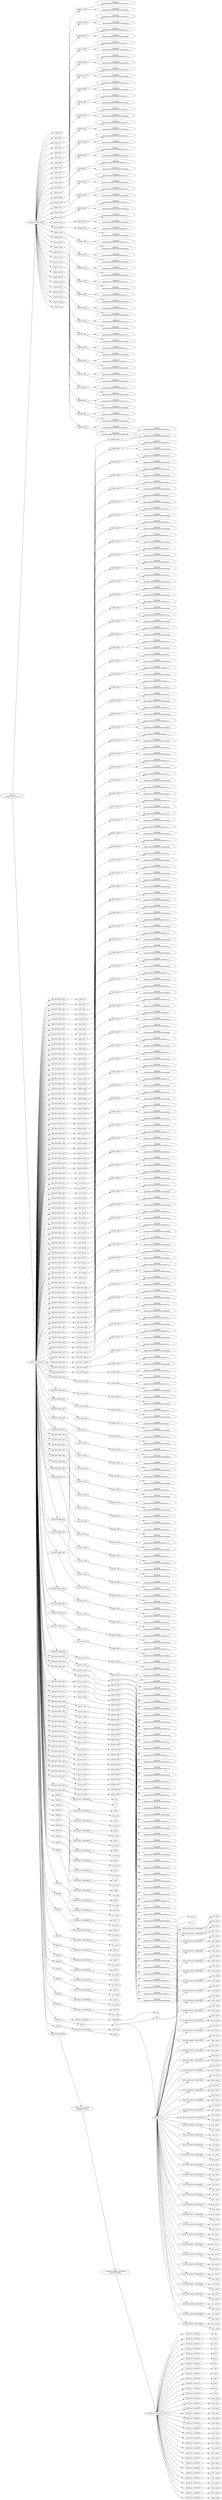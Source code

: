 digraph G {	
rankdir=LR;	
ranksep=.25;
	0 [label=< MODULE<br/>wrapper_qs_intr_10_20>];
	1 [label=< VAR_DECLARE_LIST>];
	0 -> 1;
	2 [label=< input clk>];
	1 -> 2;
	3 [label=< input din0>];
	1 -> 3;
	4 [label=<RANGE_REF>];
	3 -> 4;
	5 [label=< 00000007<br/>00000000000000000000000000000111>];
	4 -> 5;
	6 [label=< 00000000<br/>00000000000000000000000000000000>];
	4 -> 6;
	7 [label=< input din1>];
	1 -> 7;
	8 [label=<RANGE_REF>];
	7 -> 8;
	9 [label=< 00000007<br/>00000000000000000000000000000111>];
	8 -> 9;
	10 [label=< 00000000<br/>00000000000000000000000000000000>];
	8 -> 10;
	11 [label=< input din2>];
	1 -> 11;
	12 [label=<RANGE_REF>];
	11 -> 12;
	13 [label=< 00000007<br/>00000000000000000000000000000111>];
	12 -> 13;
	14 [label=< 00000000<br/>00000000000000000000000000000000>];
	12 -> 14;
	15 [label=< input din3>];
	1 -> 15;
	16 [label=<RANGE_REF>];
	15 -> 16;
	17 [label=< 00000007<br/>00000000000000000000000000000111>];
	16 -> 17;
	18 [label=< 00000000<br/>00000000000000000000000000000000>];
	16 -> 18;
	19 [label=< input din4>];
	1 -> 19;
	20 [label=<RANGE_REF>];
	19 -> 20;
	21 [label=< 00000007<br/>00000000000000000000000000000111>];
	20 -> 21;
	22 [label=< 00000000<br/>00000000000000000000000000000000>];
	20 -> 22;
	23 [label=< input din5>];
	1 -> 23;
	24 [label=<RANGE_REF>];
	23 -> 24;
	25 [label=< 00000007<br/>00000000000000000000000000000111>];
	24 -> 25;
	26 [label=< 00000000<br/>00000000000000000000000000000000>];
	24 -> 26;
	27 [label=< input din6>];
	1 -> 27;
	28 [label=<RANGE_REF>];
	27 -> 28;
	29 [label=< 00000007<br/>00000000000000000000000000000111>];
	28 -> 29;
	30 [label=< 00000000<br/>00000000000000000000000000000000>];
	28 -> 30;
	31 [label=< input din7>];
	1 -> 31;
	32 [label=<RANGE_REF>];
	31 -> 32;
	33 [label=< 00000007<br/>00000000000000000000000000000111>];
	32 -> 33;
	34 [label=< 00000000<br/>00000000000000000000000000000000>];
	32 -> 34;
	35 [label=< input din8>];
	1 -> 35;
	36 [label=<RANGE_REF>];
	35 -> 36;
	37 [label=< 00000007<br/>00000000000000000000000000000111>];
	36 -> 37;
	38 [label=< 00000000<br/>00000000000000000000000000000000>];
	36 -> 38;
	39 [label=< input din9>];
	1 -> 39;
	40 [label=<RANGE_REF>];
	39 -> 40;
	41 [label=< 00000007<br/>00000000000000000000000000000111>];
	40 -> 41;
	42 [label=< 00000000<br/>00000000000000000000000000000000>];
	40 -> 42;
	43 [label=< input din10>];
	1 -> 43;
	44 [label=<RANGE_REF>];
	43 -> 44;
	45 [label=< 00000007<br/>00000000000000000000000000000111>];
	44 -> 45;
	46 [label=< 00000000<br/>00000000000000000000000000000000>];
	44 -> 46;
	47 [label=< input wen_4>];
	1 -> 47;
	48 [label=< input addrin>];
	1 -> 48;
	49 [label=<RANGE_REF>];
	48 -> 49;
	50 [label=< 00000012<br/>00000000000000000000000000010010>];
	49 -> 50;
	51 [label=< 00000000<br/>00000000000000000000000000000000>];
	49 -> 51;
	52 [label=< output dout0>];
	1 -> 52;
	53 [label=<RANGE_REF>];
	52 -> 53;
	54 [label=< 0000000f<br/>00000000000000000000000000001111>];
	53 -> 54;
	55 [label=< 00000000<br/>00000000000000000000000000000000>];
	53 -> 55;
	56 [label=< output dout1>];
	1 -> 56;
	57 [label=<RANGE_REF>];
	56 -> 57;
	58 [label=< 0000000f<br/>00000000000000000000000000001111>];
	57 -> 58;
	59 [label=< 00000000<br/>00000000000000000000000000000000>];
	57 -> 59;
	60 [label=< output dout2>];
	1 -> 60;
	61 [label=<RANGE_REF>];
	60 -> 61;
	62 [label=< 0000000f<br/>00000000000000000000000000001111>];
	61 -> 62;
	63 [label=< 00000000<br/>00000000000000000000000000000000>];
	61 -> 63;
	64 [label=< output dout3>];
	1 -> 64;
	65 [label=<RANGE_REF>];
	64 -> 65;
	66 [label=< 0000000f<br/>00000000000000000000000000001111>];
	65 -> 66;
	67 [label=< 00000000<br/>00000000000000000000000000000000>];
	65 -> 67;
	68 [label=< output dout4>];
	1 -> 68;
	69 [label=<RANGE_REF>];
	68 -> 69;
	70 [label=< 0000000f<br/>00000000000000000000000000001111>];
	69 -> 70;
	71 [label=< 00000000<br/>00000000000000000000000000000000>];
	69 -> 71;
	72 [label=< output dout5>];
	1 -> 72;
	73 [label=<RANGE_REF>];
	72 -> 73;
	74 [label=< 0000000f<br/>00000000000000000000000000001111>];
	73 -> 74;
	75 [label=< 00000000<br/>00000000000000000000000000000000>];
	73 -> 75;
	76 [label=< output dout6>];
	1 -> 76;
	77 [label=<RANGE_REF>];
	76 -> 77;
	78 [label=< 0000000f<br/>00000000000000000000000000001111>];
	77 -> 78;
	79 [label=< 00000000<br/>00000000000000000000000000000000>];
	77 -> 79;
	80 [label=< output dout7>];
	1 -> 80;
	81 [label=<RANGE_REF>];
	80 -> 81;
	82 [label=< 0000000f<br/>00000000000000000000000000001111>];
	81 -> 82;
	83 [label=< 00000000<br/>00000000000000000000000000000000>];
	81 -> 83;
	84 [label=< output dout8>];
	1 -> 84;
	85 [label=<RANGE_REF>];
	84 -> 85;
	86 [label=< 0000000f<br/>00000000000000000000000000001111>];
	85 -> 86;
	87 [label=< 00000000<br/>00000000000000000000000000000000>];
	85 -> 87;
	88 [label=< output dout9>];
	1 -> 88;
	89 [label=<RANGE_REF>];
	88 -> 89;
	90 [label=< 0000000f<br/>00000000000000000000000000001111>];
	89 -> 90;
	91 [label=< 00000000<br/>00000000000000000000000000000000>];
	89 -> 91;
	92 [label=< output dout10>];
	1 -> 92;
	93 [label=<RANGE_REF>];
	92 -> 93;
	94 [label=< 0000000f<br/>00000000000000000000000000001111>];
	93 -> 94;
	95 [label=< 00000000<br/>00000000000000000000000000000000>];
	93 -> 95;
	96 [label=< output dout11>];
	1 -> 96;
	97 [label=<RANGE_REF>];
	96 -> 97;
	98 [label=< 0000000f<br/>00000000000000000000000000001111>];
	97 -> 98;
	99 [label=< 00000000<br/>00000000000000000000000000000000>];
	97 -> 99;
	100 [label=< output dout12>];
	1 -> 100;
	101 [label=<RANGE_REF>];
	100 -> 101;
	102 [label=< 0000000f<br/>00000000000000000000000000001111>];
	101 -> 102;
	103 [label=< 00000000<br/>00000000000000000000000000000000>];
	101 -> 103;
	104 [label=< output dout13>];
	1 -> 104;
	105 [label=<RANGE_REF>];
	104 -> 105;
	106 [label=< 0000000f<br/>00000000000000000000000000001111>];
	105 -> 106;
	107 [label=< 00000000<br/>00000000000000000000000000000000>];
	105 -> 107;
	108 [label=< output dout14>];
	1 -> 108;
	109 [label=<RANGE_REF>];
	108 -> 109;
	110 [label=< 0000000f<br/>00000000000000000000000000001111>];
	109 -> 110;
	111 [label=< 00000000<br/>00000000000000000000000000000000>];
	109 -> 111;
	112 [label=< output dout15>];
	1 -> 112;
	113 [label=<RANGE_REF>];
	112 -> 113;
	114 [label=< 0000000f<br/>00000000000000000000000000001111>];
	113 -> 114;
	115 [label=< 00000000<br/>00000000000000000000000000000000>];
	113 -> 115;
	116 [label=< output dout16>];
	1 -> 116;
	117 [label=<RANGE_REF>];
	116 -> 117;
	118 [label=< 0000000f<br/>00000000000000000000000000001111>];
	117 -> 118;
	119 [label=< 00000000<br/>00000000000000000000000000000000>];
	117 -> 119;
	120 [label=< output dout17>];
	1 -> 120;
	121 [label=<RANGE_REF>];
	120 -> 121;
	122 [label=< 0000000f<br/>00000000000000000000000000001111>];
	121 -> 122;
	123 [label=< 00000000<br/>00000000000000000000000000000000>];
	121 -> 123;
	124 [label=< output dout18>];
	1 -> 124;
	125 [label=<RANGE_REF>];
	124 -> 125;
	126 [label=< 0000000f<br/>00000000000000000000000000001111>];
	125 -> 126;
	127 [label=< 00000000<br/>00000000000000000000000000000000>];
	125 -> 127;
	128 [label=< output dout19>];
	1 -> 128;
	129 [label=<RANGE_REF>];
	128 -> 129;
	130 [label=< 0000000f<br/>00000000000000000000000000001111>];
	129 -> 130;
	131 [label=< 00000000<br/>00000000000000000000000000000000>];
	129 -> 131;
	132 [label=< output dout20>];
	1 -> 132;
	133 [label=<RANGE_REF>];
	132 -> 133;
	134 [label=< 0000000f<br/>00000000000000000000000000001111>];
	133 -> 134;
	135 [label=< 00000000<br/>00000000000000000000000000000000>];
	133 -> 135;
	136 [label=< output rdy>];
	1 -> 136;
	137 [label=< MODULE_ITEMS>];
	0 -> 137;
	138 [label=< VAR_DECLARE_LIST>];
	137 -> 138;
	139 [label=< input clk>];
	138 -> 139;
	140 [label=< VAR_DECLARE_LIST>];
	137 -> 140;
	141 [label=< input din0>];
	140 -> 141;
	142 [label=<RANGE_REF>];
	141 -> 142;
	143 [label=< 00000007<br/>00000000000000000000000000000111>];
	142 -> 143;
	144 [label=< 00000000<br/>00000000000000000000000000000000>];
	142 -> 144;
	145 [label=< VAR_DECLARE_LIST>];
	137 -> 145;
	146 [label=< input din1>];
	145 -> 146;
	147 [label=<RANGE_REF>];
	146 -> 147;
	148 [label=< 00000007<br/>00000000000000000000000000000111>];
	147 -> 148;
	149 [label=< 00000000<br/>00000000000000000000000000000000>];
	147 -> 149;
	150 [label=< VAR_DECLARE_LIST>];
	137 -> 150;
	151 [label=< input din2>];
	150 -> 151;
	152 [label=<RANGE_REF>];
	151 -> 152;
	153 [label=< 00000007<br/>00000000000000000000000000000111>];
	152 -> 153;
	154 [label=< 00000000<br/>00000000000000000000000000000000>];
	152 -> 154;
	155 [label=< VAR_DECLARE_LIST>];
	137 -> 155;
	156 [label=< input din3>];
	155 -> 156;
	157 [label=<RANGE_REF>];
	156 -> 157;
	158 [label=< 00000007<br/>00000000000000000000000000000111>];
	157 -> 158;
	159 [label=< 00000000<br/>00000000000000000000000000000000>];
	157 -> 159;
	160 [label=< VAR_DECLARE_LIST>];
	137 -> 160;
	161 [label=< input din4>];
	160 -> 161;
	162 [label=<RANGE_REF>];
	161 -> 162;
	163 [label=< 00000007<br/>00000000000000000000000000000111>];
	162 -> 163;
	164 [label=< 00000000<br/>00000000000000000000000000000000>];
	162 -> 164;
	165 [label=< VAR_DECLARE_LIST>];
	137 -> 165;
	166 [label=< input din5>];
	165 -> 166;
	167 [label=<RANGE_REF>];
	166 -> 167;
	168 [label=< 00000007<br/>00000000000000000000000000000111>];
	167 -> 168;
	169 [label=< 00000000<br/>00000000000000000000000000000000>];
	167 -> 169;
	170 [label=< VAR_DECLARE_LIST>];
	137 -> 170;
	171 [label=< input din6>];
	170 -> 171;
	172 [label=<RANGE_REF>];
	171 -> 172;
	173 [label=< 00000007<br/>00000000000000000000000000000111>];
	172 -> 173;
	174 [label=< 00000000<br/>00000000000000000000000000000000>];
	172 -> 174;
	175 [label=< VAR_DECLARE_LIST>];
	137 -> 175;
	176 [label=< input din7>];
	175 -> 176;
	177 [label=<RANGE_REF>];
	176 -> 177;
	178 [label=< 00000007<br/>00000000000000000000000000000111>];
	177 -> 178;
	179 [label=< 00000000<br/>00000000000000000000000000000000>];
	177 -> 179;
	180 [label=< VAR_DECLARE_LIST>];
	137 -> 180;
	181 [label=< input din8>];
	180 -> 181;
	182 [label=<RANGE_REF>];
	181 -> 182;
	183 [label=< 00000007<br/>00000000000000000000000000000111>];
	182 -> 183;
	184 [label=< 00000000<br/>00000000000000000000000000000000>];
	182 -> 184;
	185 [label=< VAR_DECLARE_LIST>];
	137 -> 185;
	186 [label=< input din9>];
	185 -> 186;
	187 [label=<RANGE_REF>];
	186 -> 187;
	188 [label=< 00000007<br/>00000000000000000000000000000111>];
	187 -> 188;
	189 [label=< 00000000<br/>00000000000000000000000000000000>];
	187 -> 189;
	190 [label=< VAR_DECLARE_LIST>];
	137 -> 190;
	191 [label=< input din10>];
	190 -> 191;
	192 [label=<RANGE_REF>];
	191 -> 192;
	193 [label=< 00000007<br/>00000000000000000000000000000111>];
	192 -> 193;
	194 [label=< 00000000<br/>00000000000000000000000000000000>];
	192 -> 194;
	195 [label=< VAR_DECLARE_LIST>];
	137 -> 195;
	196 [label=< input wen_4>];
	195 -> 196;
	197 [label=< VAR_DECLARE_LIST>];
	137 -> 197;
	198 [label=< input addrin>];
	197 -> 198;
	199 [label=<RANGE_REF>];
	198 -> 199;
	200 [label=< 00000012<br/>00000000000000000000000000010010>];
	199 -> 200;
	201 [label=< 00000000<br/>00000000000000000000000000000000>];
	199 -> 201;
	202 [label=< VAR_DECLARE_LIST>];
	137 -> 202;
	203 [label=< output dout0>];
	202 -> 203;
	204 [label=<RANGE_REF>];
	203 -> 204;
	205 [label=< 0000000f<br/>00000000000000000000000000001111>];
	204 -> 205;
	206 [label=< 00000000<br/>00000000000000000000000000000000>];
	204 -> 206;
	207 [label=< VAR_DECLARE_LIST>];
	137 -> 207;
	208 [label=< output dout1>];
	207 -> 208;
	209 [label=<RANGE_REF>];
	208 -> 209;
	210 [label=< 0000000f<br/>00000000000000000000000000001111>];
	209 -> 210;
	211 [label=< 00000000<br/>00000000000000000000000000000000>];
	209 -> 211;
	212 [label=< VAR_DECLARE_LIST>];
	137 -> 212;
	213 [label=< output dout2>];
	212 -> 213;
	214 [label=<RANGE_REF>];
	213 -> 214;
	215 [label=< 0000000f<br/>00000000000000000000000000001111>];
	214 -> 215;
	216 [label=< 00000000<br/>00000000000000000000000000000000>];
	214 -> 216;
	217 [label=< VAR_DECLARE_LIST>];
	137 -> 217;
	218 [label=< output dout3>];
	217 -> 218;
	219 [label=<RANGE_REF>];
	218 -> 219;
	220 [label=< 0000000f<br/>00000000000000000000000000001111>];
	219 -> 220;
	221 [label=< 00000000<br/>00000000000000000000000000000000>];
	219 -> 221;
	222 [label=< VAR_DECLARE_LIST>];
	137 -> 222;
	223 [label=< output dout4>];
	222 -> 223;
	224 [label=<RANGE_REF>];
	223 -> 224;
	225 [label=< 0000000f<br/>00000000000000000000000000001111>];
	224 -> 225;
	226 [label=< 00000000<br/>00000000000000000000000000000000>];
	224 -> 226;
	227 [label=< VAR_DECLARE_LIST>];
	137 -> 227;
	228 [label=< output dout5>];
	227 -> 228;
	229 [label=<RANGE_REF>];
	228 -> 229;
	230 [label=< 0000000f<br/>00000000000000000000000000001111>];
	229 -> 230;
	231 [label=< 00000000<br/>00000000000000000000000000000000>];
	229 -> 231;
	232 [label=< VAR_DECLARE_LIST>];
	137 -> 232;
	233 [label=< output dout6>];
	232 -> 233;
	234 [label=<RANGE_REF>];
	233 -> 234;
	235 [label=< 0000000f<br/>00000000000000000000000000001111>];
	234 -> 235;
	236 [label=< 00000000<br/>00000000000000000000000000000000>];
	234 -> 236;
	237 [label=< VAR_DECLARE_LIST>];
	137 -> 237;
	238 [label=< output dout7>];
	237 -> 238;
	239 [label=<RANGE_REF>];
	238 -> 239;
	240 [label=< 0000000f<br/>00000000000000000000000000001111>];
	239 -> 240;
	241 [label=< 00000000<br/>00000000000000000000000000000000>];
	239 -> 241;
	242 [label=< VAR_DECLARE_LIST>];
	137 -> 242;
	243 [label=< output dout8>];
	242 -> 243;
	244 [label=<RANGE_REF>];
	243 -> 244;
	245 [label=< 0000000f<br/>00000000000000000000000000001111>];
	244 -> 245;
	246 [label=< 00000000<br/>00000000000000000000000000000000>];
	244 -> 246;
	247 [label=< VAR_DECLARE_LIST>];
	137 -> 247;
	248 [label=< output dout9>];
	247 -> 248;
	249 [label=<RANGE_REF>];
	248 -> 249;
	250 [label=< 0000000f<br/>00000000000000000000000000001111>];
	249 -> 250;
	251 [label=< 00000000<br/>00000000000000000000000000000000>];
	249 -> 251;
	252 [label=< VAR_DECLARE_LIST>];
	137 -> 252;
	253 [label=< output dout10>];
	252 -> 253;
	254 [label=<RANGE_REF>];
	253 -> 254;
	255 [label=< 0000000f<br/>00000000000000000000000000001111>];
	254 -> 255;
	256 [label=< 00000000<br/>00000000000000000000000000000000>];
	254 -> 256;
	257 [label=< VAR_DECLARE_LIST>];
	137 -> 257;
	258 [label=< output dout11>];
	257 -> 258;
	259 [label=<RANGE_REF>];
	258 -> 259;
	260 [label=< 0000000f<br/>00000000000000000000000000001111>];
	259 -> 260;
	261 [label=< 00000000<br/>00000000000000000000000000000000>];
	259 -> 261;
	262 [label=< VAR_DECLARE_LIST>];
	137 -> 262;
	263 [label=< output dout12>];
	262 -> 263;
	264 [label=<RANGE_REF>];
	263 -> 264;
	265 [label=< 0000000f<br/>00000000000000000000000000001111>];
	264 -> 265;
	266 [label=< 00000000<br/>00000000000000000000000000000000>];
	264 -> 266;
	267 [label=< VAR_DECLARE_LIST>];
	137 -> 267;
	268 [label=< output dout13>];
	267 -> 268;
	269 [label=<RANGE_REF>];
	268 -> 269;
	270 [label=< 0000000f<br/>00000000000000000000000000001111>];
	269 -> 270;
	271 [label=< 00000000<br/>00000000000000000000000000000000>];
	269 -> 271;
	272 [label=< VAR_DECLARE_LIST>];
	137 -> 272;
	273 [label=< output dout14>];
	272 -> 273;
	274 [label=<RANGE_REF>];
	273 -> 274;
	275 [label=< 0000000f<br/>00000000000000000000000000001111>];
	274 -> 275;
	276 [label=< 00000000<br/>00000000000000000000000000000000>];
	274 -> 276;
	277 [label=< VAR_DECLARE_LIST>];
	137 -> 277;
	278 [label=< output dout15>];
	277 -> 278;
	279 [label=<RANGE_REF>];
	278 -> 279;
	280 [label=< 0000000f<br/>00000000000000000000000000001111>];
	279 -> 280;
	281 [label=< 00000000<br/>00000000000000000000000000000000>];
	279 -> 281;
	282 [label=< VAR_DECLARE_LIST>];
	137 -> 282;
	283 [label=< output dout16>];
	282 -> 283;
	284 [label=<RANGE_REF>];
	283 -> 284;
	285 [label=< 0000000f<br/>00000000000000000000000000001111>];
	284 -> 285;
	286 [label=< 00000000<br/>00000000000000000000000000000000>];
	284 -> 286;
	287 [label=< VAR_DECLARE_LIST>];
	137 -> 287;
	288 [label=< output dout17>];
	287 -> 288;
	289 [label=<RANGE_REF>];
	288 -> 289;
	290 [label=< 0000000f<br/>00000000000000000000000000001111>];
	289 -> 290;
	291 [label=< 00000000<br/>00000000000000000000000000000000>];
	289 -> 291;
	292 [label=< VAR_DECLARE_LIST>];
	137 -> 292;
	293 [label=< output dout18>];
	292 -> 293;
	294 [label=<RANGE_REF>];
	293 -> 294;
	295 [label=< 0000000f<br/>00000000000000000000000000001111>];
	294 -> 295;
	296 [label=< 00000000<br/>00000000000000000000000000000000>];
	294 -> 296;
	297 [label=< VAR_DECLARE_LIST>];
	137 -> 297;
	298 [label=< output dout19>];
	297 -> 298;
	299 [label=<RANGE_REF>];
	298 -> 299;
	300 [label=< 0000000f<br/>00000000000000000000000000001111>];
	299 -> 300;
	301 [label=< 00000000<br/>00000000000000000000000000000000>];
	299 -> 301;
	302 [label=< VAR_DECLARE_LIST>];
	137 -> 302;
	303 [label=< output dout20>];
	302 -> 303;
	304 [label=<RANGE_REF>];
	303 -> 304;
	305 [label=< 0000000f<br/>00000000000000000000000000001111>];
	304 -> 305;
	306 [label=< 00000000<br/>00000000000000000000000000000000>];
	304 -> 306;
	307 [label=< VAR_DECLARE_LIST>];
	137 -> 307;
	308 [label=< wire dout0>];
	307 -> 308;
	309 [label=<RANGE_REF>];
	308 -> 309;
	310 [label=< 0000000f<br/>00000000000000000000000000001111>];
	309 -> 310;
	311 [label=< 00000000<br/>00000000000000000000000000000000>];
	309 -> 311;
	312 [label=< VAR_DECLARE_LIST>];
	137 -> 312;
	313 [label=< wire dout1>];
	312 -> 313;
	314 [label=<RANGE_REF>];
	313 -> 314;
	315 [label=< 0000000f<br/>00000000000000000000000000001111>];
	314 -> 315;
	316 [label=< 00000000<br/>00000000000000000000000000000000>];
	314 -> 316;
	317 [label=< VAR_DECLARE_LIST>];
	137 -> 317;
	318 [label=< wire dout2>];
	317 -> 318;
	319 [label=<RANGE_REF>];
	318 -> 319;
	320 [label=< 0000000f<br/>00000000000000000000000000001111>];
	319 -> 320;
	321 [label=< 00000000<br/>00000000000000000000000000000000>];
	319 -> 321;
	322 [label=< VAR_DECLARE_LIST>];
	137 -> 322;
	323 [label=< wire dout3>];
	322 -> 323;
	324 [label=<RANGE_REF>];
	323 -> 324;
	325 [label=< 0000000f<br/>00000000000000000000000000001111>];
	324 -> 325;
	326 [label=< 00000000<br/>00000000000000000000000000000000>];
	324 -> 326;
	327 [label=< VAR_DECLARE_LIST>];
	137 -> 327;
	328 [label=< wire dout4>];
	327 -> 328;
	329 [label=<RANGE_REF>];
	328 -> 329;
	330 [label=< 0000000f<br/>00000000000000000000000000001111>];
	329 -> 330;
	331 [label=< 00000000<br/>00000000000000000000000000000000>];
	329 -> 331;
	332 [label=< VAR_DECLARE_LIST>];
	137 -> 332;
	333 [label=< wire dout5>];
	332 -> 333;
	334 [label=<RANGE_REF>];
	333 -> 334;
	335 [label=< 0000000f<br/>00000000000000000000000000001111>];
	334 -> 335;
	336 [label=< 00000000<br/>00000000000000000000000000000000>];
	334 -> 336;
	337 [label=< VAR_DECLARE_LIST>];
	137 -> 337;
	338 [label=< wire dout6>];
	337 -> 338;
	339 [label=<RANGE_REF>];
	338 -> 339;
	340 [label=< 0000000f<br/>00000000000000000000000000001111>];
	339 -> 340;
	341 [label=< 00000000<br/>00000000000000000000000000000000>];
	339 -> 341;
	342 [label=< VAR_DECLARE_LIST>];
	137 -> 342;
	343 [label=< wire dout7>];
	342 -> 343;
	344 [label=<RANGE_REF>];
	343 -> 344;
	345 [label=< 0000000f<br/>00000000000000000000000000001111>];
	344 -> 345;
	346 [label=< 00000000<br/>00000000000000000000000000000000>];
	344 -> 346;
	347 [label=< VAR_DECLARE_LIST>];
	137 -> 347;
	348 [label=< wire dout8>];
	347 -> 348;
	349 [label=<RANGE_REF>];
	348 -> 349;
	350 [label=< 0000000f<br/>00000000000000000000000000001111>];
	349 -> 350;
	351 [label=< 00000000<br/>00000000000000000000000000000000>];
	349 -> 351;
	352 [label=< VAR_DECLARE_LIST>];
	137 -> 352;
	353 [label=< wire dout9>];
	352 -> 353;
	354 [label=<RANGE_REF>];
	353 -> 354;
	355 [label=< 0000000f<br/>00000000000000000000000000001111>];
	354 -> 355;
	356 [label=< 00000000<br/>00000000000000000000000000000000>];
	354 -> 356;
	357 [label=< VAR_DECLARE_LIST>];
	137 -> 357;
	358 [label=< wire dout10>];
	357 -> 358;
	359 [label=<RANGE_REF>];
	358 -> 359;
	360 [label=< 0000000f<br/>00000000000000000000000000001111>];
	359 -> 360;
	361 [label=< 00000000<br/>00000000000000000000000000000000>];
	359 -> 361;
	362 [label=< VAR_DECLARE_LIST>];
	137 -> 362;
	363 [label=< wire dout11>];
	362 -> 363;
	364 [label=<RANGE_REF>];
	363 -> 364;
	365 [label=< 0000000f<br/>00000000000000000000000000001111>];
	364 -> 365;
	366 [label=< 00000000<br/>00000000000000000000000000000000>];
	364 -> 366;
	367 [label=< VAR_DECLARE_LIST>];
	137 -> 367;
	368 [label=< wire dout12>];
	367 -> 368;
	369 [label=<RANGE_REF>];
	368 -> 369;
	370 [label=< 0000000f<br/>00000000000000000000000000001111>];
	369 -> 370;
	371 [label=< 00000000<br/>00000000000000000000000000000000>];
	369 -> 371;
	372 [label=< VAR_DECLARE_LIST>];
	137 -> 372;
	373 [label=< wire dout13>];
	372 -> 373;
	374 [label=<RANGE_REF>];
	373 -> 374;
	375 [label=< 0000000f<br/>00000000000000000000000000001111>];
	374 -> 375;
	376 [label=< 00000000<br/>00000000000000000000000000000000>];
	374 -> 376;
	377 [label=< VAR_DECLARE_LIST>];
	137 -> 377;
	378 [label=< wire dout14>];
	377 -> 378;
	379 [label=<RANGE_REF>];
	378 -> 379;
	380 [label=< 0000000f<br/>00000000000000000000000000001111>];
	379 -> 380;
	381 [label=< 00000000<br/>00000000000000000000000000000000>];
	379 -> 381;
	382 [label=< VAR_DECLARE_LIST>];
	137 -> 382;
	383 [label=< wire dout15>];
	382 -> 383;
	384 [label=<RANGE_REF>];
	383 -> 384;
	385 [label=< 0000000f<br/>00000000000000000000000000001111>];
	384 -> 385;
	386 [label=< 00000000<br/>00000000000000000000000000000000>];
	384 -> 386;
	387 [label=< VAR_DECLARE_LIST>];
	137 -> 387;
	388 [label=< wire dout16>];
	387 -> 388;
	389 [label=<RANGE_REF>];
	388 -> 389;
	390 [label=< 0000000f<br/>00000000000000000000000000001111>];
	389 -> 390;
	391 [label=< 00000000<br/>00000000000000000000000000000000>];
	389 -> 391;
	392 [label=< VAR_DECLARE_LIST>];
	137 -> 392;
	393 [label=< wire dout17>];
	392 -> 393;
	394 [label=<RANGE_REF>];
	393 -> 394;
	395 [label=< 0000000f<br/>00000000000000000000000000001111>];
	394 -> 395;
	396 [label=< 00000000<br/>00000000000000000000000000000000>];
	394 -> 396;
	397 [label=< VAR_DECLARE_LIST>];
	137 -> 397;
	398 [label=< wire dout18>];
	397 -> 398;
	399 [label=<RANGE_REF>];
	398 -> 399;
	400 [label=< 0000000f<br/>00000000000000000000000000001111>];
	399 -> 400;
	401 [label=< 00000000<br/>00000000000000000000000000000000>];
	399 -> 401;
	402 [label=< VAR_DECLARE_LIST>];
	137 -> 402;
	403 [label=< wire dout19>];
	402 -> 403;
	404 [label=<RANGE_REF>];
	403 -> 404;
	405 [label=< 0000000f<br/>00000000000000000000000000001111>];
	404 -> 405;
	406 [label=< 00000000<br/>00000000000000000000000000000000>];
	404 -> 406;
	407 [label=< VAR_DECLARE_LIST>];
	137 -> 407;
	408 [label=< wire dout20>];
	407 -> 408;
	409 [label=<RANGE_REF>];
	408 -> 409;
	410 [label=< 0000000f<br/>00000000000000000000000000001111>];
	409 -> 410;
	411 [label=< 00000000<br/>00000000000000000000000000000000>];
	409 -> 411;
	412 [label=< VAR_DECLARE_LIST>];
	137 -> 412;
	413 [label=< output rdy>];
	412 -> 413;
	414 [label=< VAR_DECLARE_LIST>];
	137 -> 414;
	415 [label=< wire rdy>];
	414 -> 415;
	416 [label=< VAR_DECLARE_LIST>];
	137 -> 416;
	417 [label=< wire dout_tmp0>];
	416 -> 417;
	418 [label=<RANGE_REF>];
	417 -> 418;
	419 [label=< 0000000f<br/>00000000000000000000000000001111>];
	418 -> 419;
	420 [label=< 00000000<br/>00000000000000000000000000000000>];
	418 -> 420;
	421 [label=< VAR_DECLARE_LIST>];
	137 -> 421;
	422 [label=< wire dout_tmp1>];
	421 -> 422;
	423 [label=<RANGE_REF>];
	422 -> 423;
	424 [label=< 0000000f<br/>00000000000000000000000000001111>];
	423 -> 424;
	425 [label=< 00000000<br/>00000000000000000000000000000000>];
	423 -> 425;
	426 [label=< VAR_DECLARE_LIST>];
	137 -> 426;
	427 [label=< wire dout_tmp2>];
	426 -> 427;
	428 [label=<RANGE_REF>];
	427 -> 428;
	429 [label=< 0000000f<br/>00000000000000000000000000001111>];
	428 -> 429;
	430 [label=< 00000000<br/>00000000000000000000000000000000>];
	428 -> 430;
	431 [label=< VAR_DECLARE_LIST>];
	137 -> 431;
	432 [label=< wire dout_tmp3>];
	431 -> 432;
	433 [label=<RANGE_REF>];
	432 -> 433;
	434 [label=< 0000000f<br/>00000000000000000000000000001111>];
	433 -> 434;
	435 [label=< 00000000<br/>00000000000000000000000000000000>];
	433 -> 435;
	436 [label=< VAR_DECLARE_LIST>];
	137 -> 436;
	437 [label=< wire dout_tmp4>];
	436 -> 437;
	438 [label=<RANGE_REF>];
	437 -> 438;
	439 [label=< 0000000f<br/>00000000000000000000000000001111>];
	438 -> 439;
	440 [label=< 00000000<br/>00000000000000000000000000000000>];
	438 -> 440;
	441 [label=< VAR_DECLARE_LIST>];
	137 -> 441;
	442 [label=< wire dout_tmp5>];
	441 -> 442;
	443 [label=<RANGE_REF>];
	442 -> 443;
	444 [label=< 0000000f<br/>00000000000000000000000000001111>];
	443 -> 444;
	445 [label=< 00000000<br/>00000000000000000000000000000000>];
	443 -> 445;
	446 [label=< VAR_DECLARE_LIST>];
	137 -> 446;
	447 [label=< wire dout_tmp6>];
	446 -> 447;
	448 [label=<RANGE_REF>];
	447 -> 448;
	449 [label=< 0000000f<br/>00000000000000000000000000001111>];
	448 -> 449;
	450 [label=< 00000000<br/>00000000000000000000000000000000>];
	448 -> 450;
	451 [label=< VAR_DECLARE_LIST>];
	137 -> 451;
	452 [label=< wire dout_tmp7>];
	451 -> 452;
	453 [label=<RANGE_REF>];
	452 -> 453;
	454 [label=< 0000000f<br/>00000000000000000000000000001111>];
	453 -> 454;
	455 [label=< 00000000<br/>00000000000000000000000000000000>];
	453 -> 455;
	456 [label=< VAR_DECLARE_LIST>];
	137 -> 456;
	457 [label=< wire dout_tmp8>];
	456 -> 457;
	458 [label=<RANGE_REF>];
	457 -> 458;
	459 [label=< 0000000f<br/>00000000000000000000000000001111>];
	458 -> 459;
	460 [label=< 00000000<br/>00000000000000000000000000000000>];
	458 -> 460;
	461 [label=< VAR_DECLARE_LIST>];
	137 -> 461;
	462 [label=< wire dout_tmp9>];
	461 -> 462;
	463 [label=<RANGE_REF>];
	462 -> 463;
	464 [label=< 0000000f<br/>00000000000000000000000000001111>];
	463 -> 464;
	465 [label=< 00000000<br/>00000000000000000000000000000000>];
	463 -> 465;
	466 [label=< VAR_DECLARE_LIST>];
	137 -> 466;
	467 [label=< wire dout_tmp10>];
	466 -> 467;
	468 [label=<RANGE_REF>];
	467 -> 468;
	469 [label=< 0000000f<br/>00000000000000000000000000001111>];
	468 -> 469;
	470 [label=< 00000000<br/>00000000000000000000000000000000>];
	468 -> 470;
	471 [label=< VAR_DECLARE_LIST>];
	137 -> 471;
	472 [label=< wire dout_tmp11>];
	471 -> 472;
	473 [label=<RANGE_REF>];
	472 -> 473;
	474 [label=< 0000000f<br/>00000000000000000000000000001111>];
	473 -> 474;
	475 [label=< 00000000<br/>00000000000000000000000000000000>];
	473 -> 475;
	476 [label=< VAR_DECLARE_LIST>];
	137 -> 476;
	477 [label=< wire dout_tmp12>];
	476 -> 477;
	478 [label=<RANGE_REF>];
	477 -> 478;
	479 [label=< 0000000f<br/>00000000000000000000000000001111>];
	478 -> 479;
	480 [label=< 00000000<br/>00000000000000000000000000000000>];
	478 -> 480;
	481 [label=< VAR_DECLARE_LIST>];
	137 -> 481;
	482 [label=< wire dout_tmp13>];
	481 -> 482;
	483 [label=<RANGE_REF>];
	482 -> 483;
	484 [label=< 0000000f<br/>00000000000000000000000000001111>];
	483 -> 484;
	485 [label=< 00000000<br/>00000000000000000000000000000000>];
	483 -> 485;
	486 [label=< VAR_DECLARE_LIST>];
	137 -> 486;
	487 [label=< wire dout_tmp14>];
	486 -> 487;
	488 [label=<RANGE_REF>];
	487 -> 488;
	489 [label=< 0000000f<br/>00000000000000000000000000001111>];
	488 -> 489;
	490 [label=< 00000000<br/>00000000000000000000000000000000>];
	488 -> 490;
	491 [label=< VAR_DECLARE_LIST>];
	137 -> 491;
	492 [label=< wire dout_tmp15>];
	491 -> 492;
	493 [label=<RANGE_REF>];
	492 -> 493;
	494 [label=< 0000000f<br/>00000000000000000000000000001111>];
	493 -> 494;
	495 [label=< 00000000<br/>00000000000000000000000000000000>];
	493 -> 495;
	496 [label=< VAR_DECLARE_LIST>];
	137 -> 496;
	497 [label=< wire dout_tmp16>];
	496 -> 497;
	498 [label=<RANGE_REF>];
	497 -> 498;
	499 [label=< 0000000f<br/>00000000000000000000000000001111>];
	498 -> 499;
	500 [label=< 00000000<br/>00000000000000000000000000000000>];
	498 -> 500;
	501 [label=< VAR_DECLARE_LIST>];
	137 -> 501;
	502 [label=< wire dout_tmp17>];
	501 -> 502;
	503 [label=<RANGE_REF>];
	502 -> 503;
	504 [label=< 0000000f<br/>00000000000000000000000000001111>];
	503 -> 504;
	505 [label=< 00000000<br/>00000000000000000000000000000000>];
	503 -> 505;
	506 [label=< VAR_DECLARE_LIST>];
	137 -> 506;
	507 [label=< wire dout_tmp18>];
	506 -> 507;
	508 [label=<RANGE_REF>];
	507 -> 508;
	509 [label=< 0000000f<br/>00000000000000000000000000001111>];
	508 -> 509;
	510 [label=< 00000000<br/>00000000000000000000000000000000>];
	508 -> 510;
	511 [label=< VAR_DECLARE_LIST>];
	137 -> 511;
	512 [label=< wire dout_tmp19>];
	511 -> 512;
	513 [label=<RANGE_REF>];
	512 -> 513;
	514 [label=< 0000000f<br/>00000000000000000000000000001111>];
	513 -> 514;
	515 [label=< 00000000<br/>00000000000000000000000000000000>];
	513 -> 515;
	516 [label=< VAR_DECLARE_LIST>];
	137 -> 516;
	517 [label=< wire dout_tmp20>];
	516 -> 517;
	518 [label=<RANGE_REF>];
	517 -> 518;
	519 [label=< 0000000f<br/>00000000000000000000000000001111>];
	518 -> 519;
	520 [label=< 00000000<br/>00000000000000000000000000000000>];
	518 -> 520;
	521 [label=< VAR_DECLARE_LIST>];
	137 -> 521;
	522 [label=< wire addr_tmp>];
	521 -> 522;
	523 [label=<RANGE_REF>];
	522 -> 523;
	524 [label=< 00000007<br/>00000000000000000000000000000111>];
	523 -> 524;
	525 [label=< 00000000<br/>00000000000000000000000000000000>];
	523 -> 525;
	526 [label=< VAR_DECLARE_LIST>];
	137 -> 526;
	527 [label=< wire dout_tt>];
	526 -> 527;
	528 [label=<RANGE_REF>];
	527 -> 528;
	529 [label=< 0000000f<br/>00000000000000000000000000001111>];
	528 -> 529;
	530 [label=< 00000000<br/>00000000000000000000000000000000>];
	528 -> 530;
	531 [label=< VAR_DECLARE_LIST>];
	137 -> 531;
	532 [label=< reg tmy_ram0>];
	531 -> 532;
	533 [label=<RANGE_REF>];
	532 -> 533;
	534 [label=< 0000000f<br/>00000000000000000000000000001111>];
	533 -> 534;
	535 [label=< 00000000<br/>00000000000000000000000000000000>];
	533 -> 535;
	536 [label=< VAR_DECLARE_LIST>];
	137 -> 536;
	537 [label=< reg tmy_ram1>];
	536 -> 537;
	538 [label=<RANGE_REF>];
	537 -> 538;
	539 [label=< 0000000f<br/>00000000000000000000000000001111>];
	538 -> 539;
	540 [label=< 00000000<br/>00000000000000000000000000000000>];
	538 -> 540;
	541 [label=< VAR_DECLARE_LIST>];
	137 -> 541;
	542 [label=< reg tmy_ram2>];
	541 -> 542;
	543 [label=<RANGE_REF>];
	542 -> 543;
	544 [label=< 0000000f<br/>00000000000000000000000000001111>];
	543 -> 544;
	545 [label=< 00000000<br/>00000000000000000000000000000000>];
	543 -> 545;
	546 [label=< VAR_DECLARE_LIST>];
	137 -> 546;
	547 [label=< reg tmy_ram3>];
	546 -> 547;
	548 [label=<RANGE_REF>];
	547 -> 548;
	549 [label=< 0000000f<br/>00000000000000000000000000001111>];
	548 -> 549;
	550 [label=< 00000000<br/>00000000000000000000000000000000>];
	548 -> 550;
	551 [label=< VAR_DECLARE_LIST>];
	137 -> 551;
	552 [label=< reg tmy_ram4>];
	551 -> 552;
	553 [label=<RANGE_REF>];
	552 -> 553;
	554 [label=< 0000000f<br/>00000000000000000000000000001111>];
	553 -> 554;
	555 [label=< 00000000<br/>00000000000000000000000000000000>];
	553 -> 555;
	556 [label=< VAR_DECLARE_LIST>];
	137 -> 556;
	557 [label=< reg tmy_ram5>];
	556 -> 557;
	558 [label=<RANGE_REF>];
	557 -> 558;
	559 [label=< 0000000f<br/>00000000000000000000000000001111>];
	558 -> 559;
	560 [label=< 00000000<br/>00000000000000000000000000000000>];
	558 -> 560;
	561 [label=< VAR_DECLARE_LIST>];
	137 -> 561;
	562 [label=< reg tmy_ram6>];
	561 -> 562;
	563 [label=<RANGE_REF>];
	562 -> 563;
	564 [label=< 0000000f<br/>00000000000000000000000000001111>];
	563 -> 564;
	565 [label=< 00000000<br/>00000000000000000000000000000000>];
	563 -> 565;
	566 [label=< VAR_DECLARE_LIST>];
	137 -> 566;
	567 [label=< reg tmy_ram7>];
	566 -> 567;
	568 [label=<RANGE_REF>];
	567 -> 568;
	569 [label=< 0000000f<br/>00000000000000000000000000001111>];
	568 -> 569;
	570 [label=< 00000000<br/>00000000000000000000000000000000>];
	568 -> 570;
	571 [label=< VAR_DECLARE_LIST>];
	137 -> 571;
	572 [label=< reg tmy_ram8>];
	571 -> 572;
	573 [label=<RANGE_REF>];
	572 -> 573;
	574 [label=< 0000000f<br/>00000000000000000000000000001111>];
	573 -> 574;
	575 [label=< 00000000<br/>00000000000000000000000000000000>];
	573 -> 575;
	576 [label=< VAR_DECLARE_LIST>];
	137 -> 576;
	577 [label=< reg tmy_ram9>];
	576 -> 577;
	578 [label=<RANGE_REF>];
	577 -> 578;
	579 [label=< 0000000f<br/>00000000000000000000000000001111>];
	578 -> 579;
	580 [label=< 00000000<br/>00000000000000000000000000000000>];
	578 -> 580;
	581 [label=< VAR_DECLARE_LIST>];
	137 -> 581;
	582 [label=< reg tmy_ram10>];
	581 -> 582;
	583 [label=<RANGE_REF>];
	582 -> 583;
	584 [label=< 0000000f<br/>00000000000000000000000000001111>];
	583 -> 584;
	585 [label=< 00000000<br/>00000000000000000000000000000000>];
	583 -> 585;
	586 [label=< VAR_DECLARE_LIST>];
	137 -> 586;
	587 [label=< reg tmy_ram11>];
	586 -> 587;
	588 [label=<RANGE_REF>];
	587 -> 588;
	589 [label=< 0000000f<br/>00000000000000000000000000001111>];
	588 -> 589;
	590 [label=< 00000000<br/>00000000000000000000000000000000>];
	588 -> 590;
	591 [label=< VAR_DECLARE_LIST>];
	137 -> 591;
	592 [label=< reg tmy_ram12>];
	591 -> 592;
	593 [label=<RANGE_REF>];
	592 -> 593;
	594 [label=< 0000000f<br/>00000000000000000000000000001111>];
	593 -> 594;
	595 [label=< 00000000<br/>00000000000000000000000000000000>];
	593 -> 595;
	596 [label=< VAR_DECLARE_LIST>];
	137 -> 596;
	597 [label=< reg tmy_ram13>];
	596 -> 597;
	598 [label=<RANGE_REF>];
	597 -> 598;
	599 [label=< 0000000f<br/>00000000000000000000000000001111>];
	598 -> 599;
	600 [label=< 00000000<br/>00000000000000000000000000000000>];
	598 -> 600;
	601 [label=< VAR_DECLARE_LIST>];
	137 -> 601;
	602 [label=< reg tmy_ram14>];
	601 -> 602;
	603 [label=<RANGE_REF>];
	602 -> 603;
	604 [label=< 0000000f<br/>00000000000000000000000000001111>];
	603 -> 604;
	605 [label=< 00000000<br/>00000000000000000000000000000000>];
	603 -> 605;
	606 [label=< VAR_DECLARE_LIST>];
	137 -> 606;
	607 [label=< reg tmy_ram15>];
	606 -> 607;
	608 [label=<RANGE_REF>];
	607 -> 608;
	609 [label=< 0000000f<br/>00000000000000000000000000001111>];
	608 -> 609;
	610 [label=< 00000000<br/>00000000000000000000000000000000>];
	608 -> 610;
	611 [label=< VAR_DECLARE_LIST>];
	137 -> 611;
	612 [label=< reg tmy_ram16>];
	611 -> 612;
	613 [label=<RANGE_REF>];
	612 -> 613;
	614 [label=< 0000000f<br/>00000000000000000000000000001111>];
	613 -> 614;
	615 [label=< 00000000<br/>00000000000000000000000000000000>];
	613 -> 615;
	616 [label=< VAR_DECLARE_LIST>];
	137 -> 616;
	617 [label=< reg tmy_ram17>];
	616 -> 617;
	618 [label=<RANGE_REF>];
	617 -> 618;
	619 [label=< 0000000f<br/>00000000000000000000000000001111>];
	618 -> 619;
	620 [label=< 00000000<br/>00000000000000000000000000000000>];
	618 -> 620;
	621 [label=< VAR_DECLARE_LIST>];
	137 -> 621;
	622 [label=< reg tmy_ram18>];
	621 -> 622;
	623 [label=<RANGE_REF>];
	622 -> 623;
	624 [label=< 0000000f<br/>00000000000000000000000000001111>];
	623 -> 624;
	625 [label=< 00000000<br/>00000000000000000000000000000000>];
	623 -> 625;
	626 [label=< VAR_DECLARE_LIST>];
	137 -> 626;
	627 [label=< reg tmy_ram19>];
	626 -> 627;
	628 [label=<RANGE_REF>];
	627 -> 628;
	629 [label=< 0000000f<br/>00000000000000000000000000001111>];
	628 -> 629;
	630 [label=< 00000000<br/>00000000000000000000000000000000>];
	628 -> 630;
	631 [label=< VAR_DECLARE_LIST>];
	137 -> 631;
	632 [label=< reg tmy_ram20>];
	631 -> 632;
	633 [label=<RANGE_REF>];
	632 -> 633;
	634 [label=< 0000000f<br/>00000000000000000000000000001111>];
	633 -> 634;
	635 [label=< 00000000<br/>00000000000000000000000000000000>];
	633 -> 635;
	636 [label=< VAR_DECLARE_LIST>];
	137 -> 636;
	637 [label=< reg my_ram0>];
	636 -> 637;
	638 [label=<RANGE_REF>];
	637 -> 638;
	639 [label=< 0000000f<br/>00000000000000000000000000001111>];
	638 -> 639;
	640 [label=< 00000000<br/>00000000000000000000000000000000>];
	638 -> 640;
	641 [label=< VAR_DECLARE_LIST>];
	137 -> 641;
	642 [label=< reg my_ram1>];
	641 -> 642;
	643 [label=<RANGE_REF>];
	642 -> 643;
	644 [label=< 0000000f<br/>00000000000000000000000000001111>];
	643 -> 644;
	645 [label=< 00000000<br/>00000000000000000000000000000000>];
	643 -> 645;
	646 [label=< VAR_DECLARE_LIST>];
	137 -> 646;
	647 [label=< reg my_ram2>];
	646 -> 647;
	648 [label=<RANGE_REF>];
	647 -> 648;
	649 [label=< 0000000f<br/>00000000000000000000000000001111>];
	648 -> 649;
	650 [label=< 00000000<br/>00000000000000000000000000000000>];
	648 -> 650;
	651 [label=< VAR_DECLARE_LIST>];
	137 -> 651;
	652 [label=< reg my_ram3>];
	651 -> 652;
	653 [label=<RANGE_REF>];
	652 -> 653;
	654 [label=< 0000000f<br/>00000000000000000000000000001111>];
	653 -> 654;
	655 [label=< 00000000<br/>00000000000000000000000000000000>];
	653 -> 655;
	656 [label=< VAR_DECLARE_LIST>];
	137 -> 656;
	657 [label=< reg my_ram4>];
	656 -> 657;
	658 [label=<RANGE_REF>];
	657 -> 658;
	659 [label=< 0000000f<br/>00000000000000000000000000001111>];
	658 -> 659;
	660 [label=< 00000000<br/>00000000000000000000000000000000>];
	658 -> 660;
	661 [label=< VAR_DECLARE_LIST>];
	137 -> 661;
	662 [label=< reg my_ram5>];
	661 -> 662;
	663 [label=<RANGE_REF>];
	662 -> 663;
	664 [label=< 0000000f<br/>00000000000000000000000000001111>];
	663 -> 664;
	665 [label=< 00000000<br/>00000000000000000000000000000000>];
	663 -> 665;
	666 [label=< VAR_DECLARE_LIST>];
	137 -> 666;
	667 [label=< reg my_ram6>];
	666 -> 667;
	668 [label=<RANGE_REF>];
	667 -> 668;
	669 [label=< 0000000f<br/>00000000000000000000000000001111>];
	668 -> 669;
	670 [label=< 00000000<br/>00000000000000000000000000000000>];
	668 -> 670;
	671 [label=< VAR_DECLARE_LIST>];
	137 -> 671;
	672 [label=< reg my_ram7>];
	671 -> 672;
	673 [label=<RANGE_REF>];
	672 -> 673;
	674 [label=< 0000000f<br/>00000000000000000000000000001111>];
	673 -> 674;
	675 [label=< 00000000<br/>00000000000000000000000000000000>];
	673 -> 675;
	676 [label=< VAR_DECLARE_LIST>];
	137 -> 676;
	677 [label=< reg my_ram8>];
	676 -> 677;
	678 [label=<RANGE_REF>];
	677 -> 678;
	679 [label=< 0000000f<br/>00000000000000000000000000001111>];
	678 -> 679;
	680 [label=< 00000000<br/>00000000000000000000000000000000>];
	678 -> 680;
	681 [label=< VAR_DECLARE_LIST>];
	137 -> 681;
	682 [label=< reg my_ram9>];
	681 -> 682;
	683 [label=<RANGE_REF>];
	682 -> 683;
	684 [label=< 0000000f<br/>00000000000000000000000000001111>];
	683 -> 684;
	685 [label=< 00000000<br/>00000000000000000000000000000000>];
	683 -> 685;
	686 [label=< VAR_DECLARE_LIST>];
	137 -> 686;
	687 [label=< reg my_ram10>];
	686 -> 687;
	688 [label=<RANGE_REF>];
	687 -> 688;
	689 [label=< 0000000f<br/>00000000000000000000000000001111>];
	688 -> 689;
	690 [label=< 00000000<br/>00000000000000000000000000000000>];
	688 -> 690;
	691 [label=< VAR_DECLARE_LIST>];
	137 -> 691;
	692 [label=< reg my_ram11>];
	691 -> 692;
	693 [label=<RANGE_REF>];
	692 -> 693;
	694 [label=< 0000000f<br/>00000000000000000000000000001111>];
	693 -> 694;
	695 [label=< 00000000<br/>00000000000000000000000000000000>];
	693 -> 695;
	696 [label=< VAR_DECLARE_LIST>];
	137 -> 696;
	697 [label=< reg my_ram12>];
	696 -> 697;
	698 [label=<RANGE_REF>];
	697 -> 698;
	699 [label=< 0000000f<br/>00000000000000000000000000001111>];
	698 -> 699;
	700 [label=< 00000000<br/>00000000000000000000000000000000>];
	698 -> 700;
	701 [label=< VAR_DECLARE_LIST>];
	137 -> 701;
	702 [label=< reg my_ram13>];
	701 -> 702;
	703 [label=<RANGE_REF>];
	702 -> 703;
	704 [label=< 0000000f<br/>00000000000000000000000000001111>];
	703 -> 704;
	705 [label=< 00000000<br/>00000000000000000000000000000000>];
	703 -> 705;
	706 [label=< VAR_DECLARE_LIST>];
	137 -> 706;
	707 [label=< reg my_ram14>];
	706 -> 707;
	708 [label=<RANGE_REF>];
	707 -> 708;
	709 [label=< 0000000f<br/>00000000000000000000000000001111>];
	708 -> 709;
	710 [label=< 00000000<br/>00000000000000000000000000000000>];
	708 -> 710;
	711 [label=< VAR_DECLARE_LIST>];
	137 -> 711;
	712 [label=< reg my_ram15>];
	711 -> 712;
	713 [label=<RANGE_REF>];
	712 -> 713;
	714 [label=< 0000000f<br/>00000000000000000000000000001111>];
	713 -> 714;
	715 [label=< 00000000<br/>00000000000000000000000000000000>];
	713 -> 715;
	716 [label=< VAR_DECLARE_LIST>];
	137 -> 716;
	717 [label=< reg my_ram16>];
	716 -> 717;
	718 [label=<RANGE_REF>];
	717 -> 718;
	719 [label=< 0000000f<br/>00000000000000000000000000001111>];
	718 -> 719;
	720 [label=< 00000000<br/>00000000000000000000000000000000>];
	718 -> 720;
	721 [label=< VAR_DECLARE_LIST>];
	137 -> 721;
	722 [label=< reg my_ram17>];
	721 -> 722;
	723 [label=<RANGE_REF>];
	722 -> 723;
	724 [label=< 0000000f<br/>00000000000000000000000000001111>];
	723 -> 724;
	725 [label=< 00000000<br/>00000000000000000000000000000000>];
	723 -> 725;
	726 [label=< VAR_DECLARE_LIST>];
	137 -> 726;
	727 [label=< reg my_ram18>];
	726 -> 727;
	728 [label=<RANGE_REF>];
	727 -> 728;
	729 [label=< 0000000f<br/>00000000000000000000000000001111>];
	728 -> 729;
	730 [label=< 00000000<br/>00000000000000000000000000000000>];
	728 -> 730;
	731 [label=< VAR_DECLARE_LIST>];
	137 -> 731;
	732 [label=< reg my_ram19>];
	731 -> 732;
	733 [label=<RANGE_REF>];
	732 -> 733;
	734 [label=< 0000000f<br/>00000000000000000000000000001111>];
	733 -> 734;
	735 [label=< 00000000<br/>00000000000000000000000000000000>];
	733 -> 735;
	736 [label=< VAR_DECLARE_LIST>];
	137 -> 736;
	737 [label=< reg my_ram20>];
	736 -> 737;
	738 [label=<RANGE_REF>];
	737 -> 738;
	739 [label=< 0000000f<br/>00000000000000000000000000001111>];
	738 -> 739;
	740 [label=< 00000000<br/>00000000000000000000000000000000>];
	738 -> 740;
	741 [label=< ASSIGN>];
	137 -> 741;
	742 [label=< BLOCKING_STATEMENT>];
	741 -> 742;
	743 [label=< rdy>];
	742 -> 743;
	744 [label=< 1<br/>1>];
	742 -> 744;
	745 [label=< ASSIGN>];
	137 -> 745;
	746 [label=< BLOCKING_STATEMENT>];
	745 -> 746;
	747 [label=< dout0>];
	746 -> 747;
	748 [label=< my_ram0>];
	746 -> 748;
	749 [label=< ASSIGN>];
	137 -> 749;
	750 [label=< BLOCKING_STATEMENT>];
	749 -> 750;
	751 [label=< dout1>];
	750 -> 751;
	752 [label=< my_ram1>];
	750 -> 752;
	753 [label=< ASSIGN>];
	137 -> 753;
	754 [label=< BLOCKING_STATEMENT>];
	753 -> 754;
	755 [label=< dout2>];
	754 -> 755;
	756 [label=< my_ram2>];
	754 -> 756;
	757 [label=< ASSIGN>];
	137 -> 757;
	758 [label=< BLOCKING_STATEMENT>];
	757 -> 758;
	759 [label=< dout3>];
	758 -> 759;
	760 [label=< my_ram3>];
	758 -> 760;
	761 [label=< ASSIGN>];
	137 -> 761;
	762 [label=< BLOCKING_STATEMENT>];
	761 -> 762;
	763 [label=< dout4>];
	762 -> 763;
	764 [label=< my_ram4>];
	762 -> 764;
	765 [label=< ASSIGN>];
	137 -> 765;
	766 [label=< BLOCKING_STATEMENT>];
	765 -> 766;
	767 [label=< dout5>];
	766 -> 767;
	768 [label=< my_ram5>];
	766 -> 768;
	769 [label=< ASSIGN>];
	137 -> 769;
	770 [label=< BLOCKING_STATEMENT>];
	769 -> 770;
	771 [label=< dout6>];
	770 -> 771;
	772 [label=< my_ram6>];
	770 -> 772;
	773 [label=< ASSIGN>];
	137 -> 773;
	774 [label=< BLOCKING_STATEMENT>];
	773 -> 774;
	775 [label=< dout7>];
	774 -> 775;
	776 [label=< my_ram7>];
	774 -> 776;
	777 [label=< ASSIGN>];
	137 -> 777;
	778 [label=< BLOCKING_STATEMENT>];
	777 -> 778;
	779 [label=< dout8>];
	778 -> 779;
	780 [label=< my_ram8>];
	778 -> 780;
	781 [label=< ASSIGN>];
	137 -> 781;
	782 [label=< BLOCKING_STATEMENT>];
	781 -> 782;
	783 [label=< dout9>];
	782 -> 783;
	784 [label=< my_ram9>];
	782 -> 784;
	785 [label=< ASSIGN>];
	137 -> 785;
	786 [label=< BLOCKING_STATEMENT>];
	785 -> 786;
	787 [label=< dout10>];
	786 -> 787;
	788 [label=< my_ram10>];
	786 -> 788;
	789 [label=< ASSIGN>];
	137 -> 789;
	790 [label=< BLOCKING_STATEMENT>];
	789 -> 790;
	791 [label=< dout11>];
	790 -> 791;
	792 [label=< my_ram11>];
	790 -> 792;
	793 [label=< ASSIGN>];
	137 -> 793;
	794 [label=< BLOCKING_STATEMENT>];
	793 -> 794;
	795 [label=< dout12>];
	794 -> 795;
	796 [label=< my_ram12>];
	794 -> 796;
	797 [label=< ASSIGN>];
	137 -> 797;
	798 [label=< BLOCKING_STATEMENT>];
	797 -> 798;
	799 [label=< dout13>];
	798 -> 799;
	800 [label=< my_ram13>];
	798 -> 800;
	801 [label=< ASSIGN>];
	137 -> 801;
	802 [label=< BLOCKING_STATEMENT>];
	801 -> 802;
	803 [label=< dout14>];
	802 -> 803;
	804 [label=< my_ram14>];
	802 -> 804;
	805 [label=< ASSIGN>];
	137 -> 805;
	806 [label=< BLOCKING_STATEMENT>];
	805 -> 806;
	807 [label=< dout15>];
	806 -> 807;
	808 [label=< my_ram15>];
	806 -> 808;
	809 [label=< ASSIGN>];
	137 -> 809;
	810 [label=< BLOCKING_STATEMENT>];
	809 -> 810;
	811 [label=< dout16>];
	810 -> 811;
	812 [label=< my_ram16>];
	810 -> 812;
	813 [label=< ASSIGN>];
	137 -> 813;
	814 [label=< BLOCKING_STATEMENT>];
	813 -> 814;
	815 [label=< dout17>];
	814 -> 815;
	816 [label=< my_ram17>];
	814 -> 816;
	817 [label=< ASSIGN>];
	137 -> 817;
	818 [label=< BLOCKING_STATEMENT>];
	817 -> 818;
	819 [label=< dout18>];
	818 -> 819;
	820 [label=< my_ram18>];
	818 -> 820;
	821 [label=< ASSIGN>];
	137 -> 821;
	822 [label=< BLOCKING_STATEMENT>];
	821 -> 822;
	823 [label=< dout19>];
	822 -> 823;
	824 [label=< my_ram19>];
	822 -> 824;
	825 [label=< ASSIGN>];
	137 -> 825;
	826 [label=< BLOCKING_STATEMENT>];
	825 -> 826;
	827 [label=< dout20>];
	826 -> 827;
	828 [label=< my_ram20>];
	826 -> 828;
	829 [label=< ALWAYS>];
	137 -> 829;
	830 [label=< DELAY_CONTROL>];
	829 -> 830;
	831 [label=< POSEDGE>];
	830 -> 831;
	832 [label=< clk>];
	831 -> 832;
	833 [label=< BLOCK>];
	829 -> 833;
	834 [label=< IF>];
	833 -> 834;
	835 [label=< lEQ>];
	834 -> 835;
	836 [label=< wen_4>];
	835 -> 836;
	837 [label=< 1<br/>1>];
	835 -> 837;
	838 [label=< BLOCK>];
	834 -> 838;
	839 [label=< NON_BLOCKING_STATEMENT>];
	838 -> 839;
	840 [label=< tmy_ram0>];
	839 -> 840;
	841 [label=< dout_tmp0>];
	839 -> 841;
	842 [label=< NON_BLOCKING_STATEMENT>];
	838 -> 842;
	843 [label=< tmy_ram1>];
	842 -> 843;
	844 [label=< dout_tmp1>];
	842 -> 844;
	845 [label=< NON_BLOCKING_STATEMENT>];
	838 -> 845;
	846 [label=< tmy_ram2>];
	845 -> 846;
	847 [label=< dout_tmp2>];
	845 -> 847;
	848 [label=< NON_BLOCKING_STATEMENT>];
	838 -> 848;
	849 [label=< tmy_ram3>];
	848 -> 849;
	850 [label=< dout_tmp3>];
	848 -> 850;
	851 [label=< NON_BLOCKING_STATEMENT>];
	838 -> 851;
	852 [label=< tmy_ram4>];
	851 -> 852;
	853 [label=< dout_tmp4>];
	851 -> 853;
	854 [label=< NON_BLOCKING_STATEMENT>];
	838 -> 854;
	855 [label=< tmy_ram5>];
	854 -> 855;
	856 [label=< dout_tmp5>];
	854 -> 856;
	857 [label=< NON_BLOCKING_STATEMENT>];
	838 -> 857;
	858 [label=< tmy_ram6>];
	857 -> 858;
	859 [label=< dout_tmp6>];
	857 -> 859;
	860 [label=< NON_BLOCKING_STATEMENT>];
	838 -> 860;
	861 [label=< tmy_ram7>];
	860 -> 861;
	862 [label=< dout_tmp7>];
	860 -> 862;
	863 [label=< NON_BLOCKING_STATEMENT>];
	838 -> 863;
	864 [label=< tmy_ram8>];
	863 -> 864;
	865 [label=< dout_tmp8>];
	863 -> 865;
	866 [label=< NON_BLOCKING_STATEMENT>];
	838 -> 866;
	867 [label=< tmy_ram9>];
	866 -> 867;
	868 [label=< dout_tmp9>];
	866 -> 868;
	869 [label=< NON_BLOCKING_STATEMENT>];
	838 -> 869;
	870 [label=< tmy_ram10>];
	869 -> 870;
	871 [label=< dout_tmp10>];
	869 -> 871;
	872 [label=< NON_BLOCKING_STATEMENT>];
	838 -> 872;
	873 [label=< tmy_ram11>];
	872 -> 873;
	874 [label=< dout_tmp11>];
	872 -> 874;
	875 [label=< NON_BLOCKING_STATEMENT>];
	838 -> 875;
	876 [label=< tmy_ram12>];
	875 -> 876;
	877 [label=< dout_tmp12>];
	875 -> 877;
	878 [label=< NON_BLOCKING_STATEMENT>];
	838 -> 878;
	879 [label=< tmy_ram13>];
	878 -> 879;
	880 [label=< dout_tmp13>];
	878 -> 880;
	881 [label=< NON_BLOCKING_STATEMENT>];
	838 -> 881;
	882 [label=< tmy_ram14>];
	881 -> 882;
	883 [label=< dout_tmp14>];
	881 -> 883;
	884 [label=< NON_BLOCKING_STATEMENT>];
	838 -> 884;
	885 [label=< tmy_ram15>];
	884 -> 885;
	886 [label=< dout_tmp15>];
	884 -> 886;
	887 [label=< NON_BLOCKING_STATEMENT>];
	838 -> 887;
	888 [label=< tmy_ram16>];
	887 -> 888;
	889 [label=< dout_tmp16>];
	887 -> 889;
	890 [label=< NON_BLOCKING_STATEMENT>];
	838 -> 890;
	891 [label=< tmy_ram17>];
	890 -> 891;
	892 [label=< dout_tmp17>];
	890 -> 892;
	893 [label=< NON_BLOCKING_STATEMENT>];
	838 -> 893;
	894 [label=< tmy_ram18>];
	893 -> 894;
	895 [label=< dout_tmp18>];
	893 -> 895;
	896 [label=< NON_BLOCKING_STATEMENT>];
	838 -> 896;
	897 [label=< tmy_ram19>];
	896 -> 897;
	898 [label=< dout_tmp19>];
	896 -> 898;
	899 [label=< NON_BLOCKING_STATEMENT>];
	838 -> 899;
	900 [label=< tmy_ram20>];
	899 -> 900;
	901 [label=< dout_tmp20>];
	899 -> 901;
	902 [label=< NON_BLOCKING_STATEMENT>];
	838 -> 902;
	903 [label=< my_ram0>];
	902 -> 903;
	904 [label=< tmy_ram0>];
	902 -> 904;
	905 [label=< NON_BLOCKING_STATEMENT>];
	838 -> 905;
	906 [label=< my_ram1>];
	905 -> 906;
	907 [label=< tmy_ram1>];
	905 -> 907;
	908 [label=< NON_BLOCKING_STATEMENT>];
	838 -> 908;
	909 [label=< my_ram2>];
	908 -> 909;
	910 [label=< tmy_ram2>];
	908 -> 910;
	911 [label=< NON_BLOCKING_STATEMENT>];
	838 -> 911;
	912 [label=< my_ram3>];
	911 -> 912;
	913 [label=< tmy_ram3>];
	911 -> 913;
	914 [label=< NON_BLOCKING_STATEMENT>];
	838 -> 914;
	915 [label=< my_ram4>];
	914 -> 915;
	916 [label=< tmy_ram4>];
	914 -> 916;
	917 [label=< NON_BLOCKING_STATEMENT>];
	838 -> 917;
	918 [label=< my_ram5>];
	917 -> 918;
	919 [label=< tmy_ram5>];
	917 -> 919;
	920 [label=< NON_BLOCKING_STATEMENT>];
	838 -> 920;
	921 [label=< my_ram6>];
	920 -> 921;
	922 [label=< tmy_ram6>];
	920 -> 922;
	923 [label=< NON_BLOCKING_STATEMENT>];
	838 -> 923;
	924 [label=< my_ram7>];
	923 -> 924;
	925 [label=< tmy_ram7>];
	923 -> 925;
	926 [label=< NON_BLOCKING_STATEMENT>];
	838 -> 926;
	927 [label=< my_ram8>];
	926 -> 927;
	928 [label=< tmy_ram8>];
	926 -> 928;
	929 [label=< NON_BLOCKING_STATEMENT>];
	838 -> 929;
	930 [label=< my_ram9>];
	929 -> 930;
	931 [label=< tmy_ram9>];
	929 -> 931;
	932 [label=< NON_BLOCKING_STATEMENT>];
	838 -> 932;
	933 [label=< my_ram10>];
	932 -> 933;
	934 [label=< tmy_ram10>];
	932 -> 934;
	935 [label=< NON_BLOCKING_STATEMENT>];
	838 -> 935;
	936 [label=< my_ram11>];
	935 -> 936;
	937 [label=< tmy_ram11>];
	935 -> 937;
	938 [label=< NON_BLOCKING_STATEMENT>];
	838 -> 938;
	939 [label=< my_ram12>];
	938 -> 939;
	940 [label=< tmy_ram12>];
	938 -> 940;
	941 [label=< NON_BLOCKING_STATEMENT>];
	838 -> 941;
	942 [label=< my_ram13>];
	941 -> 942;
	943 [label=< tmy_ram13>];
	941 -> 943;
	944 [label=< NON_BLOCKING_STATEMENT>];
	838 -> 944;
	945 [label=< my_ram14>];
	944 -> 945;
	946 [label=< tmy_ram14>];
	944 -> 946;
	947 [label=< NON_BLOCKING_STATEMENT>];
	838 -> 947;
	948 [label=< my_ram15>];
	947 -> 948;
	949 [label=< tmy_ram15>];
	947 -> 949;
	950 [label=< NON_BLOCKING_STATEMENT>];
	838 -> 950;
	951 [label=< my_ram16>];
	950 -> 951;
	952 [label=< tmy_ram16>];
	950 -> 952;
	953 [label=< NON_BLOCKING_STATEMENT>];
	838 -> 953;
	954 [label=< my_ram17>];
	953 -> 954;
	955 [label=< tmy_ram17>];
	953 -> 955;
	956 [label=< NON_BLOCKING_STATEMENT>];
	838 -> 956;
	957 [label=< my_ram18>];
	956 -> 957;
	958 [label=< tmy_ram18>];
	956 -> 958;
	959 [label=< NON_BLOCKING_STATEMENT>];
	838 -> 959;
	960 [label=< my_ram19>];
	959 -> 960;
	961 [label=< tmy_ram19>];
	959 -> 961;
	962 [label=< NON_BLOCKING_STATEMENT>];
	838 -> 962;
	963 [label=< my_ram20>];
	962 -> 963;
	964 [label=< tmy_ram20>];
	962 -> 964;
	965 [label=< ASSIGN>];
	137 -> 965;
	966 [label=< BLOCKING_STATEMENT>];
	965 -> 966;
	967 [label=< addr_tmp>];
	966 -> 967;
	968 [label=< addrin>];
	966 -> 968;
	969 [label=< MODULE_INSTANCE>];
	137 -> 969;
	970 [label=< MODULE_INSTANCE<br/>quadintr_10_20>];
	969 -> 970;
	971 [label=< MODULE_NAMED_INSTANCE<br/>my_inst_quadintr>];
	970 -> 971;
	972 [label=< MODULE_CONNECT_LIST>];
	971 -> 972;
	973 [label=< MODULE_CONNECT>];
	972 -> 973;
	974 [label=< clk>];
	973 -> 974;
	975 [label=< MODULE_CONNECT>];
	972 -> 975;
	976 [label=< wen_4>];
	975 -> 976;
	977 [label=< MODULE_CONNECT>];
	972 -> 977;
	978 [label=< din0>];
	977 -> 978;
	979 [label=< MODULE_CONNECT>];
	972 -> 979;
	980 [label=< din1>];
	979 -> 980;
	981 [label=< MODULE_CONNECT>];
	972 -> 981;
	982 [label=< din2>];
	981 -> 982;
	983 [label=< MODULE_CONNECT>];
	972 -> 983;
	984 [label=< din3>];
	983 -> 984;
	985 [label=< MODULE_CONNECT>];
	972 -> 985;
	986 [label=< din4>];
	985 -> 986;
	987 [label=< MODULE_CONNECT>];
	972 -> 987;
	988 [label=< din5>];
	987 -> 988;
	989 [label=< MODULE_CONNECT>];
	972 -> 989;
	990 [label=< din6>];
	989 -> 990;
	991 [label=< MODULE_CONNECT>];
	972 -> 991;
	992 [label=< din7>];
	991 -> 992;
	993 [label=< MODULE_CONNECT>];
	972 -> 993;
	994 [label=< din8>];
	993 -> 994;
	995 [label=< MODULE_CONNECT>];
	972 -> 995;
	996 [label=< din9>];
	995 -> 996;
	997 [label=< MODULE_CONNECT>];
	972 -> 997;
	998 [label=< din10>];
	997 -> 998;
	999 [label=< MODULE_CONNECT>];
	972 -> 999;
	1000 [label=< dout_tmp0>];
	999 -> 1000;
	1001 [label=< MODULE_CONNECT>];
	972 -> 1001;
	1002 [label=< dout_tmp1>];
	1001 -> 1002;
	1003 [label=< MODULE_CONNECT>];
	972 -> 1003;
	1004 [label=< dout_tmp2>];
	1003 -> 1004;
	1005 [label=< MODULE_CONNECT>];
	972 -> 1005;
	1006 [label=< dout_tmp3>];
	1005 -> 1006;
	1007 [label=< MODULE_CONNECT>];
	972 -> 1007;
	1008 [label=< dout_tmp4>];
	1007 -> 1008;
	1009 [label=< MODULE_CONNECT>];
	972 -> 1009;
	1010 [label=< dout_tmp5>];
	1009 -> 1010;
	1011 [label=< MODULE_CONNECT>];
	972 -> 1011;
	1012 [label=< dout_tmp6>];
	1011 -> 1012;
	1013 [label=< MODULE_CONNECT>];
	972 -> 1013;
	1014 [label=< dout_tmp7>];
	1013 -> 1014;
	1015 [label=< MODULE_CONNECT>];
	972 -> 1015;
	1016 [label=< dout_tmp8>];
	1015 -> 1016;
	1017 [label=< MODULE_CONNECT>];
	972 -> 1017;
	1018 [label=< dout_tmp9>];
	1017 -> 1018;
	1019 [label=< MODULE_CONNECT>];
	972 -> 1019;
	1020 [label=< dout_tmp10>];
	1019 -> 1020;
	1021 [label=< MODULE_CONNECT>];
	972 -> 1021;
	1022 [label=< dout_tmp11>];
	1021 -> 1022;
	1023 [label=< MODULE_CONNECT>];
	972 -> 1023;
	1024 [label=< dout_tmp12>];
	1023 -> 1024;
	1025 [label=< MODULE_CONNECT>];
	972 -> 1025;
	1026 [label=< dout_tmp13>];
	1025 -> 1026;
	1027 [label=< MODULE_CONNECT>];
	972 -> 1027;
	1028 [label=< dout_tmp14>];
	1027 -> 1028;
	1029 [label=< MODULE_CONNECT>];
	972 -> 1029;
	1030 [label=< dout_tmp15>];
	1029 -> 1030;
	1031 [label=< MODULE_CONNECT>];
	972 -> 1031;
	1032 [label=< dout_tmp16>];
	1031 -> 1032;
	1033 [label=< MODULE_CONNECT>];
	972 -> 1033;
	1034 [label=< dout_tmp17>];
	1033 -> 1034;
	1035 [label=< MODULE_CONNECT>];
	972 -> 1035;
	1036 [label=< dout_tmp18>];
	1035 -> 1036;
	1037 [label=< MODULE_CONNECT>];
	972 -> 1037;
	1038 [label=< dout_tmp19>];
	1037 -> 1038;
	1039 [label=< MODULE_CONNECT>];
	972 -> 1039;
	1040 [label=< dout_tmp20>];
	1039 -> 1040;
}
